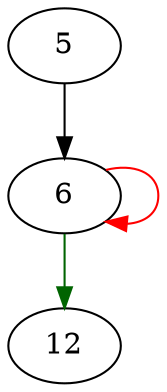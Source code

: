 strict digraph "version_etc_ar" {
	// Node definitions.
	5 [entry=true];
	6;
	12;

	// Edge definitions.
	5 -> 6;
	6 -> 6 [
		color=red
		cond=false
	];
	6 -> 12 [
		color=darkgreen
		cond=true
	];
}